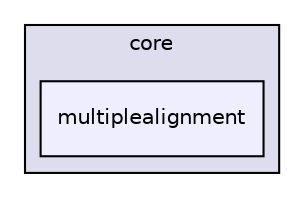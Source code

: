 digraph "java/broad/core/multiplealignment" {
  compound=true
  node [ fontsize="10", fontname="Helvetica"];
  edge [ labelfontsize="10", labelfontname="Helvetica"];
  subgraph clusterdir_d797da7c46939e8249507ee9301f1543 {
    graph [ bgcolor="#ddddee", pencolor="black", label="core" fontname="Helvetica", fontsize="10", URL="dir_d797da7c46939e8249507ee9301f1543.html"]
  dir_1b8d1b59d2a0fc9acbb18f98ff572025 [shape=box, label="multiplealignment", style="filled", fillcolor="#eeeeff", pencolor="black", URL="dir_1b8d1b59d2a0fc9acbb18f98ff572025.html"];
  }
}
